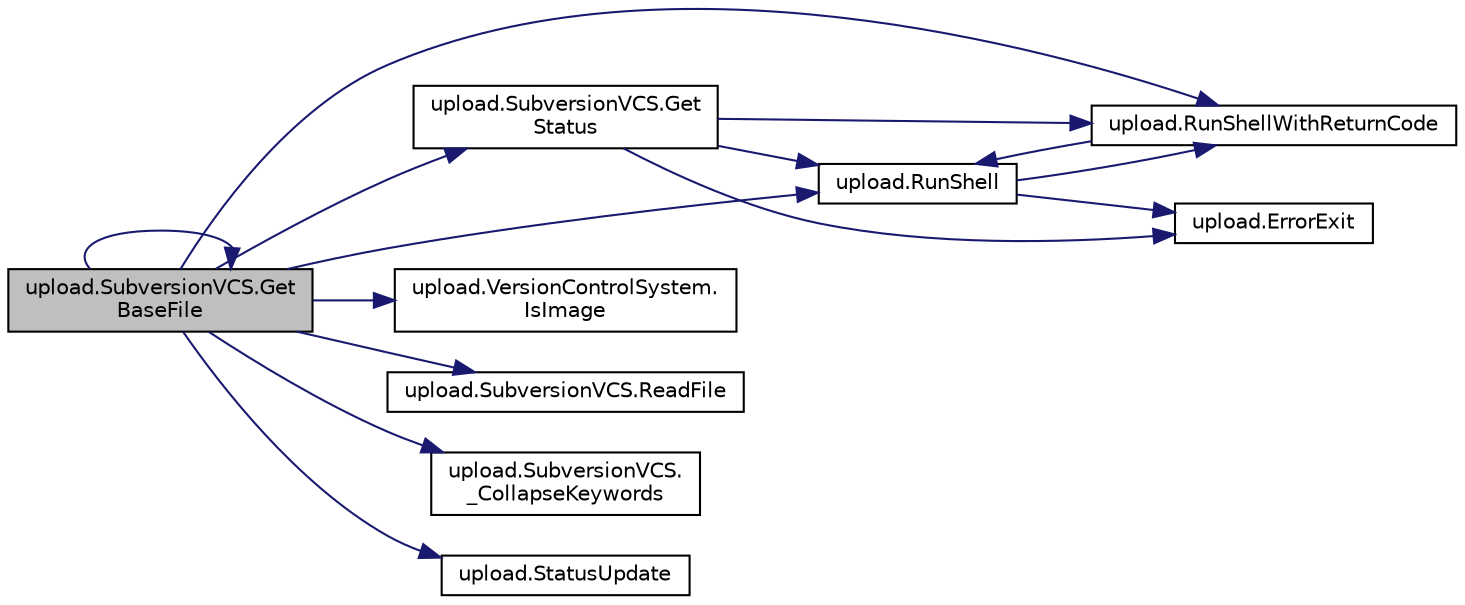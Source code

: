 digraph "upload.SubversionVCS.GetBaseFile"
{
  edge [fontname="Helvetica",fontsize="10",labelfontname="Helvetica",labelfontsize="10"];
  node [fontname="Helvetica",fontsize="10",shape=record];
  rankdir="LR";
  Node45 [label="upload.SubversionVCS.Get\lBaseFile",height=0.2,width=0.4,color="black", fillcolor="grey75", style="filled", fontcolor="black"];
  Node45 -> Node45 [color="midnightblue",fontsize="10",style="solid",fontname="Helvetica"];
  Node45 -> Node46 [color="midnightblue",fontsize="10",style="solid",fontname="Helvetica"];
  Node46 [label="upload.SubversionVCS.Get\lStatus",height=0.2,width=0.4,color="black", fillcolor="white", style="filled",URL="$df/d5b/classupload_1_1_subversion_v_c_s.html#ac3785eb1fa561088206d01570f9fe982"];
  Node46 -> Node47 [color="midnightblue",fontsize="10",style="solid",fontname="Helvetica"];
  Node47 [label="upload.RunShell",height=0.2,width=0.4,color="black", fillcolor="white", style="filled",URL="$d3/d3e/namespaceupload.html#adddc423c49132e8879cbb25d6be2cf11"];
  Node47 -> Node48 [color="midnightblue",fontsize="10",style="solid",fontname="Helvetica"];
  Node48 [label="upload.RunShellWithReturnCode",height=0.2,width=0.4,color="black", fillcolor="white", style="filled",URL="$d3/d3e/namespaceupload.html#afa542d3a5a4f4fce174a1c23644a9204"];
  Node48 -> Node47 [color="midnightblue",fontsize="10",style="solid",fontname="Helvetica"];
  Node47 -> Node49 [color="midnightblue",fontsize="10",style="solid",fontname="Helvetica"];
  Node49 [label="upload.ErrorExit",height=0.2,width=0.4,color="black", fillcolor="white", style="filled",URL="$d3/d3e/namespaceupload.html#adea53186a1d73e92cc839b7c35c2c044"];
  Node46 -> Node49 [color="midnightblue",fontsize="10",style="solid",fontname="Helvetica"];
  Node46 -> Node48 [color="midnightblue",fontsize="10",style="solid",fontname="Helvetica"];
  Node45 -> Node47 [color="midnightblue",fontsize="10",style="solid",fontname="Helvetica"];
  Node45 -> Node50 [color="midnightblue",fontsize="10",style="solid",fontname="Helvetica"];
  Node50 [label="upload.VersionControlSystem.\lIsImage",height=0.2,width=0.4,color="black", fillcolor="white", style="filled",URL="$df/d72/classupload_1_1_version_control_system.html#a846889ecd2ef40870b456ddb5b349e02"];
  Node45 -> Node51 [color="midnightblue",fontsize="10",style="solid",fontname="Helvetica"];
  Node51 [label="upload.SubversionVCS.ReadFile",height=0.2,width=0.4,color="black", fillcolor="white", style="filled",URL="$df/d5b/classupload_1_1_subversion_v_c_s.html#a340d269b74386ac863636f6b0683d9f4"];
  Node45 -> Node48 [color="midnightblue",fontsize="10",style="solid",fontname="Helvetica"];
  Node45 -> Node52 [color="midnightblue",fontsize="10",style="solid",fontname="Helvetica"];
  Node52 [label="upload.SubversionVCS.\l_CollapseKeywords",height=0.2,width=0.4,color="black", fillcolor="white", style="filled",URL="$df/d5b/classupload_1_1_subversion_v_c_s.html#ab484ddd61e217927fb61639bacdbb68d"];
  Node45 -> Node53 [color="midnightblue",fontsize="10",style="solid",fontname="Helvetica"];
  Node53 [label="upload.StatusUpdate",height=0.2,width=0.4,color="black", fillcolor="white", style="filled",URL="$d3/d3e/namespaceupload.html#a79ce84c196c018f3b0c7ff7a9b626b58"];
}
